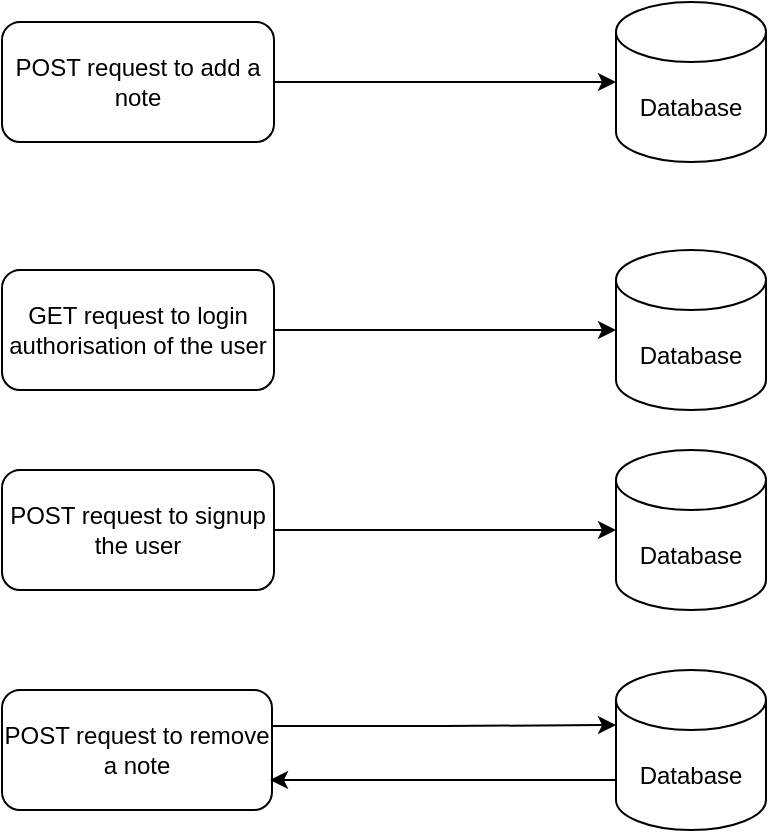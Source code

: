 <mxfile version="22.0.4" type="github">
  <diagram name="Page-1" id="uPg6snv2tzJXgFNiM9jB">
    <mxGraphModel dx="674" dy="503" grid="0" gridSize="10" guides="1" tooltips="1" connect="1" arrows="1" fold="1" page="1" pageScale="1" pageWidth="827" pageHeight="1169" math="0" shadow="0">
      <root>
        <mxCell id="0" />
        <mxCell id="1" parent="0" />
        <mxCell id="vUhW8tttIEPbLT15ki83-34" value="POST request to add a note" style="rounded=1;whiteSpace=wrap;html=1;" vertex="1" parent="1">
          <mxGeometry x="224" y="66" width="136" height="60" as="geometry" />
        </mxCell>
        <mxCell id="vUhW8tttIEPbLT15ki83-35" value="Database" style="shape=cylinder3;whiteSpace=wrap;html=1;boundedLbl=1;backgroundOutline=1;size=15;" vertex="1" parent="1">
          <mxGeometry x="531" y="56" width="75" height="80" as="geometry" />
        </mxCell>
        <mxCell id="vUhW8tttIEPbLT15ki83-36" style="edgeStyle=orthogonalEdgeStyle;rounded=0;orthogonalLoop=1;jettySize=auto;html=1;entryX=0;entryY=0.5;entryDx=0;entryDy=0;entryPerimeter=0;" edge="1" parent="1" source="vUhW8tttIEPbLT15ki83-34" target="vUhW8tttIEPbLT15ki83-35">
          <mxGeometry relative="1" as="geometry" />
        </mxCell>
        <mxCell id="vUhW8tttIEPbLT15ki83-38" value="Database" style="shape=cylinder3;whiteSpace=wrap;html=1;boundedLbl=1;backgroundOutline=1;size=15;" vertex="1" parent="1">
          <mxGeometry x="531" y="180" width="75" height="80" as="geometry" />
        </mxCell>
        <mxCell id="vUhW8tttIEPbLT15ki83-40" value="POST request to remove a note" style="rounded=1;whiteSpace=wrap;html=1;" vertex="1" parent="1">
          <mxGeometry x="224" y="400" width="135" height="60" as="geometry" />
        </mxCell>
        <mxCell id="vUhW8tttIEPbLT15ki83-41" value="GET request to login authorisation of the user" style="rounded=1;whiteSpace=wrap;html=1;" vertex="1" parent="1">
          <mxGeometry x="224" y="190" width="136" height="60" as="geometry" />
        </mxCell>
        <mxCell id="vUhW8tttIEPbLT15ki83-44" style="edgeStyle=orthogonalEdgeStyle;rounded=0;orthogonalLoop=1;jettySize=auto;html=1;" edge="1" parent="1" source="vUhW8tttIEPbLT15ki83-42">
          <mxGeometry relative="1" as="geometry">
            <mxPoint x="358" y="445" as="targetPoint" />
            <Array as="points">
              <mxPoint x="489" y="445" />
              <mxPoint x="489" y="445" />
            </Array>
          </mxGeometry>
        </mxCell>
        <mxCell id="vUhW8tttIEPbLT15ki83-42" value="Database" style="shape=cylinder3;whiteSpace=wrap;html=1;boundedLbl=1;backgroundOutline=1;size=15;" vertex="1" parent="1">
          <mxGeometry x="531" y="390" width="75" height="80" as="geometry" />
        </mxCell>
        <mxCell id="vUhW8tttIEPbLT15ki83-43" style="edgeStyle=orthogonalEdgeStyle;rounded=0;orthogonalLoop=1;jettySize=auto;html=1;entryX=0;entryY=0;entryDx=0;entryDy=27.5;entryPerimeter=0;exitX=1;exitY=0.25;exitDx=0;exitDy=0;" edge="1" parent="1" source="vUhW8tttIEPbLT15ki83-40" target="vUhW8tttIEPbLT15ki83-42">
          <mxGeometry relative="1" as="geometry">
            <Array as="points">
              <mxPoint x="359" y="418" />
              <mxPoint x="445" y="418" />
            </Array>
          </mxGeometry>
        </mxCell>
        <mxCell id="vUhW8tttIEPbLT15ki83-46" style="edgeStyle=orthogonalEdgeStyle;rounded=0;orthogonalLoop=1;jettySize=auto;html=1;entryX=0;entryY=0.5;entryDx=0;entryDy=0;entryPerimeter=0;" edge="1" parent="1" source="vUhW8tttIEPbLT15ki83-41" target="vUhW8tttIEPbLT15ki83-38">
          <mxGeometry relative="1" as="geometry" />
        </mxCell>
        <mxCell id="vUhW8tttIEPbLT15ki83-47" value="POST request to signup the user" style="rounded=1;whiteSpace=wrap;html=1;" vertex="1" parent="1">
          <mxGeometry x="224" y="290" width="136" height="60" as="geometry" />
        </mxCell>
        <mxCell id="vUhW8tttIEPbLT15ki83-48" style="edgeStyle=orthogonalEdgeStyle;rounded=0;orthogonalLoop=1;jettySize=auto;html=1;entryX=0;entryY=0.5;entryDx=0;entryDy=0;entryPerimeter=0;" edge="1" source="vUhW8tttIEPbLT15ki83-47" target="vUhW8tttIEPbLT15ki83-49" parent="1">
          <mxGeometry relative="1" as="geometry" />
        </mxCell>
        <mxCell id="vUhW8tttIEPbLT15ki83-49" value="Database" style="shape=cylinder3;whiteSpace=wrap;html=1;boundedLbl=1;backgroundOutline=1;size=15;" vertex="1" parent="1">
          <mxGeometry x="531" y="280" width="75" height="80" as="geometry" />
        </mxCell>
      </root>
    </mxGraphModel>
  </diagram>
</mxfile>

